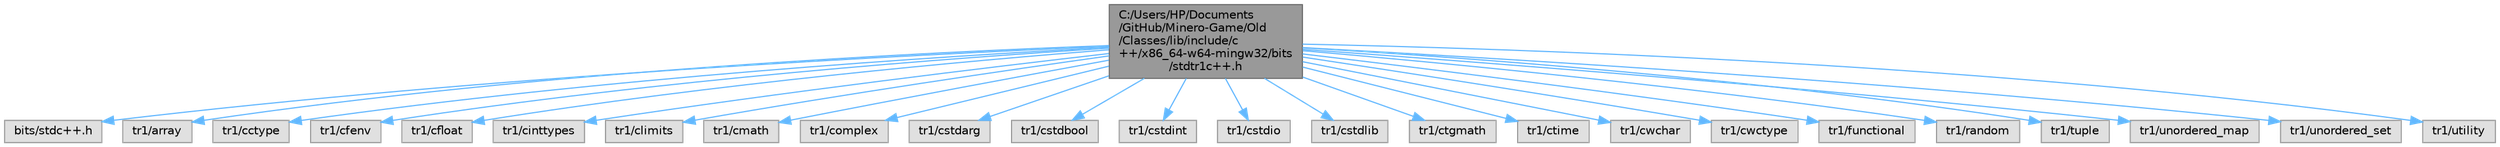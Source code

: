 digraph "C:/Users/HP/Documents/GitHub/Minero-Game/Old/Classes/lib/include/c++/x86_64-w64-mingw32/bits/stdtr1c++.h"
{
 // LATEX_PDF_SIZE
  bgcolor="transparent";
  edge [fontname=Helvetica,fontsize=10,labelfontname=Helvetica,labelfontsize=10];
  node [fontname=Helvetica,fontsize=10,shape=box,height=0.2,width=0.4];
  Node1 [id="Node000001",label="C:/Users/HP/Documents\l/GitHub/Minero-Game/Old\l/Classes/lib/include/c\l++/x86_64-w64-mingw32/bits\l/stdtr1c++.h",height=0.2,width=0.4,color="gray40", fillcolor="grey60", style="filled", fontcolor="black",tooltip=" "];
  Node1 -> Node2 [id="edge49_Node000001_Node000002",color="steelblue1",style="solid",tooltip=" "];
  Node2 [id="Node000002",label="bits/stdc++.h",height=0.2,width=0.4,color="grey60", fillcolor="#E0E0E0", style="filled",tooltip=" "];
  Node1 -> Node3 [id="edge50_Node000001_Node000003",color="steelblue1",style="solid",tooltip=" "];
  Node3 [id="Node000003",label="tr1/array",height=0.2,width=0.4,color="grey60", fillcolor="#E0E0E0", style="filled",tooltip=" "];
  Node1 -> Node4 [id="edge51_Node000001_Node000004",color="steelblue1",style="solid",tooltip=" "];
  Node4 [id="Node000004",label="tr1/cctype",height=0.2,width=0.4,color="grey60", fillcolor="#E0E0E0", style="filled",tooltip=" "];
  Node1 -> Node5 [id="edge52_Node000001_Node000005",color="steelblue1",style="solid",tooltip=" "];
  Node5 [id="Node000005",label="tr1/cfenv",height=0.2,width=0.4,color="grey60", fillcolor="#E0E0E0", style="filled",tooltip=" "];
  Node1 -> Node6 [id="edge53_Node000001_Node000006",color="steelblue1",style="solid",tooltip=" "];
  Node6 [id="Node000006",label="tr1/cfloat",height=0.2,width=0.4,color="grey60", fillcolor="#E0E0E0", style="filled",tooltip=" "];
  Node1 -> Node7 [id="edge54_Node000001_Node000007",color="steelblue1",style="solid",tooltip=" "];
  Node7 [id="Node000007",label="tr1/cinttypes",height=0.2,width=0.4,color="grey60", fillcolor="#E0E0E0", style="filled",tooltip=" "];
  Node1 -> Node8 [id="edge55_Node000001_Node000008",color="steelblue1",style="solid",tooltip=" "];
  Node8 [id="Node000008",label="tr1/climits",height=0.2,width=0.4,color="grey60", fillcolor="#E0E0E0", style="filled",tooltip=" "];
  Node1 -> Node9 [id="edge56_Node000001_Node000009",color="steelblue1",style="solid",tooltip=" "];
  Node9 [id="Node000009",label="tr1/cmath",height=0.2,width=0.4,color="grey60", fillcolor="#E0E0E0", style="filled",tooltip=" "];
  Node1 -> Node10 [id="edge57_Node000001_Node000010",color="steelblue1",style="solid",tooltip=" "];
  Node10 [id="Node000010",label="tr1/complex",height=0.2,width=0.4,color="grey60", fillcolor="#E0E0E0", style="filled",tooltip=" "];
  Node1 -> Node11 [id="edge58_Node000001_Node000011",color="steelblue1",style="solid",tooltip=" "];
  Node11 [id="Node000011",label="tr1/cstdarg",height=0.2,width=0.4,color="grey60", fillcolor="#E0E0E0", style="filled",tooltip=" "];
  Node1 -> Node12 [id="edge59_Node000001_Node000012",color="steelblue1",style="solid",tooltip=" "];
  Node12 [id="Node000012",label="tr1/cstdbool",height=0.2,width=0.4,color="grey60", fillcolor="#E0E0E0", style="filled",tooltip=" "];
  Node1 -> Node13 [id="edge60_Node000001_Node000013",color="steelblue1",style="solid",tooltip=" "];
  Node13 [id="Node000013",label="tr1/cstdint",height=0.2,width=0.4,color="grey60", fillcolor="#E0E0E0", style="filled",tooltip=" "];
  Node1 -> Node14 [id="edge61_Node000001_Node000014",color="steelblue1",style="solid",tooltip=" "];
  Node14 [id="Node000014",label="tr1/cstdio",height=0.2,width=0.4,color="grey60", fillcolor="#E0E0E0", style="filled",tooltip=" "];
  Node1 -> Node15 [id="edge62_Node000001_Node000015",color="steelblue1",style="solid",tooltip=" "];
  Node15 [id="Node000015",label="tr1/cstdlib",height=0.2,width=0.4,color="grey60", fillcolor="#E0E0E0", style="filled",tooltip=" "];
  Node1 -> Node16 [id="edge63_Node000001_Node000016",color="steelblue1",style="solid",tooltip=" "];
  Node16 [id="Node000016",label="tr1/ctgmath",height=0.2,width=0.4,color="grey60", fillcolor="#E0E0E0", style="filled",tooltip=" "];
  Node1 -> Node17 [id="edge64_Node000001_Node000017",color="steelblue1",style="solid",tooltip=" "];
  Node17 [id="Node000017",label="tr1/ctime",height=0.2,width=0.4,color="grey60", fillcolor="#E0E0E0", style="filled",tooltip=" "];
  Node1 -> Node18 [id="edge65_Node000001_Node000018",color="steelblue1",style="solid",tooltip=" "];
  Node18 [id="Node000018",label="tr1/cwchar",height=0.2,width=0.4,color="grey60", fillcolor="#E0E0E0", style="filled",tooltip=" "];
  Node1 -> Node19 [id="edge66_Node000001_Node000019",color="steelblue1",style="solid",tooltip=" "];
  Node19 [id="Node000019",label="tr1/cwctype",height=0.2,width=0.4,color="grey60", fillcolor="#E0E0E0", style="filled",tooltip=" "];
  Node1 -> Node20 [id="edge67_Node000001_Node000020",color="steelblue1",style="solid",tooltip=" "];
  Node20 [id="Node000020",label="tr1/functional",height=0.2,width=0.4,color="grey60", fillcolor="#E0E0E0", style="filled",tooltip=" "];
  Node1 -> Node21 [id="edge68_Node000001_Node000021",color="steelblue1",style="solid",tooltip=" "];
  Node21 [id="Node000021",label="tr1/random",height=0.2,width=0.4,color="grey60", fillcolor="#E0E0E0", style="filled",tooltip=" "];
  Node1 -> Node22 [id="edge69_Node000001_Node000022",color="steelblue1",style="solid",tooltip=" "];
  Node22 [id="Node000022",label="tr1/tuple",height=0.2,width=0.4,color="grey60", fillcolor="#E0E0E0", style="filled",tooltip=" "];
  Node1 -> Node23 [id="edge70_Node000001_Node000023",color="steelblue1",style="solid",tooltip=" "];
  Node23 [id="Node000023",label="tr1/unordered_map",height=0.2,width=0.4,color="grey60", fillcolor="#E0E0E0", style="filled",tooltip=" "];
  Node1 -> Node24 [id="edge71_Node000001_Node000024",color="steelblue1",style="solid",tooltip=" "];
  Node24 [id="Node000024",label="tr1/unordered_set",height=0.2,width=0.4,color="grey60", fillcolor="#E0E0E0", style="filled",tooltip=" "];
  Node1 -> Node25 [id="edge72_Node000001_Node000025",color="steelblue1",style="solid",tooltip=" "];
  Node25 [id="Node000025",label="tr1/utility",height=0.2,width=0.4,color="grey60", fillcolor="#E0E0E0", style="filled",tooltip=" "];
}
